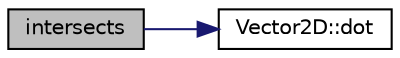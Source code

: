 digraph "intersects"
{
 // INTERACTIVE_SVG=YES
  edge [fontname="Helvetica",fontsize="10",labelfontname="Helvetica",labelfontsize="10"];
  node [fontname="Helvetica",fontsize="10",shape=record];
  rankdir="LR";
  Node1 [label="intersects",height=0.2,width=0.4,color="black", fillcolor="grey75", style="filled", fontcolor="black"];
  Node1 -> Node2 [color="midnightblue",fontsize="10",style="solid",fontname="Helvetica"];
  Node2 [label="Vector2D::dot",height=0.2,width=0.4,color="black", fillcolor="white", style="filled",URL="$d9/d40/class_vector2_d.html#a6f72e61bd73b0b95d422202f11fb8009"];
}
